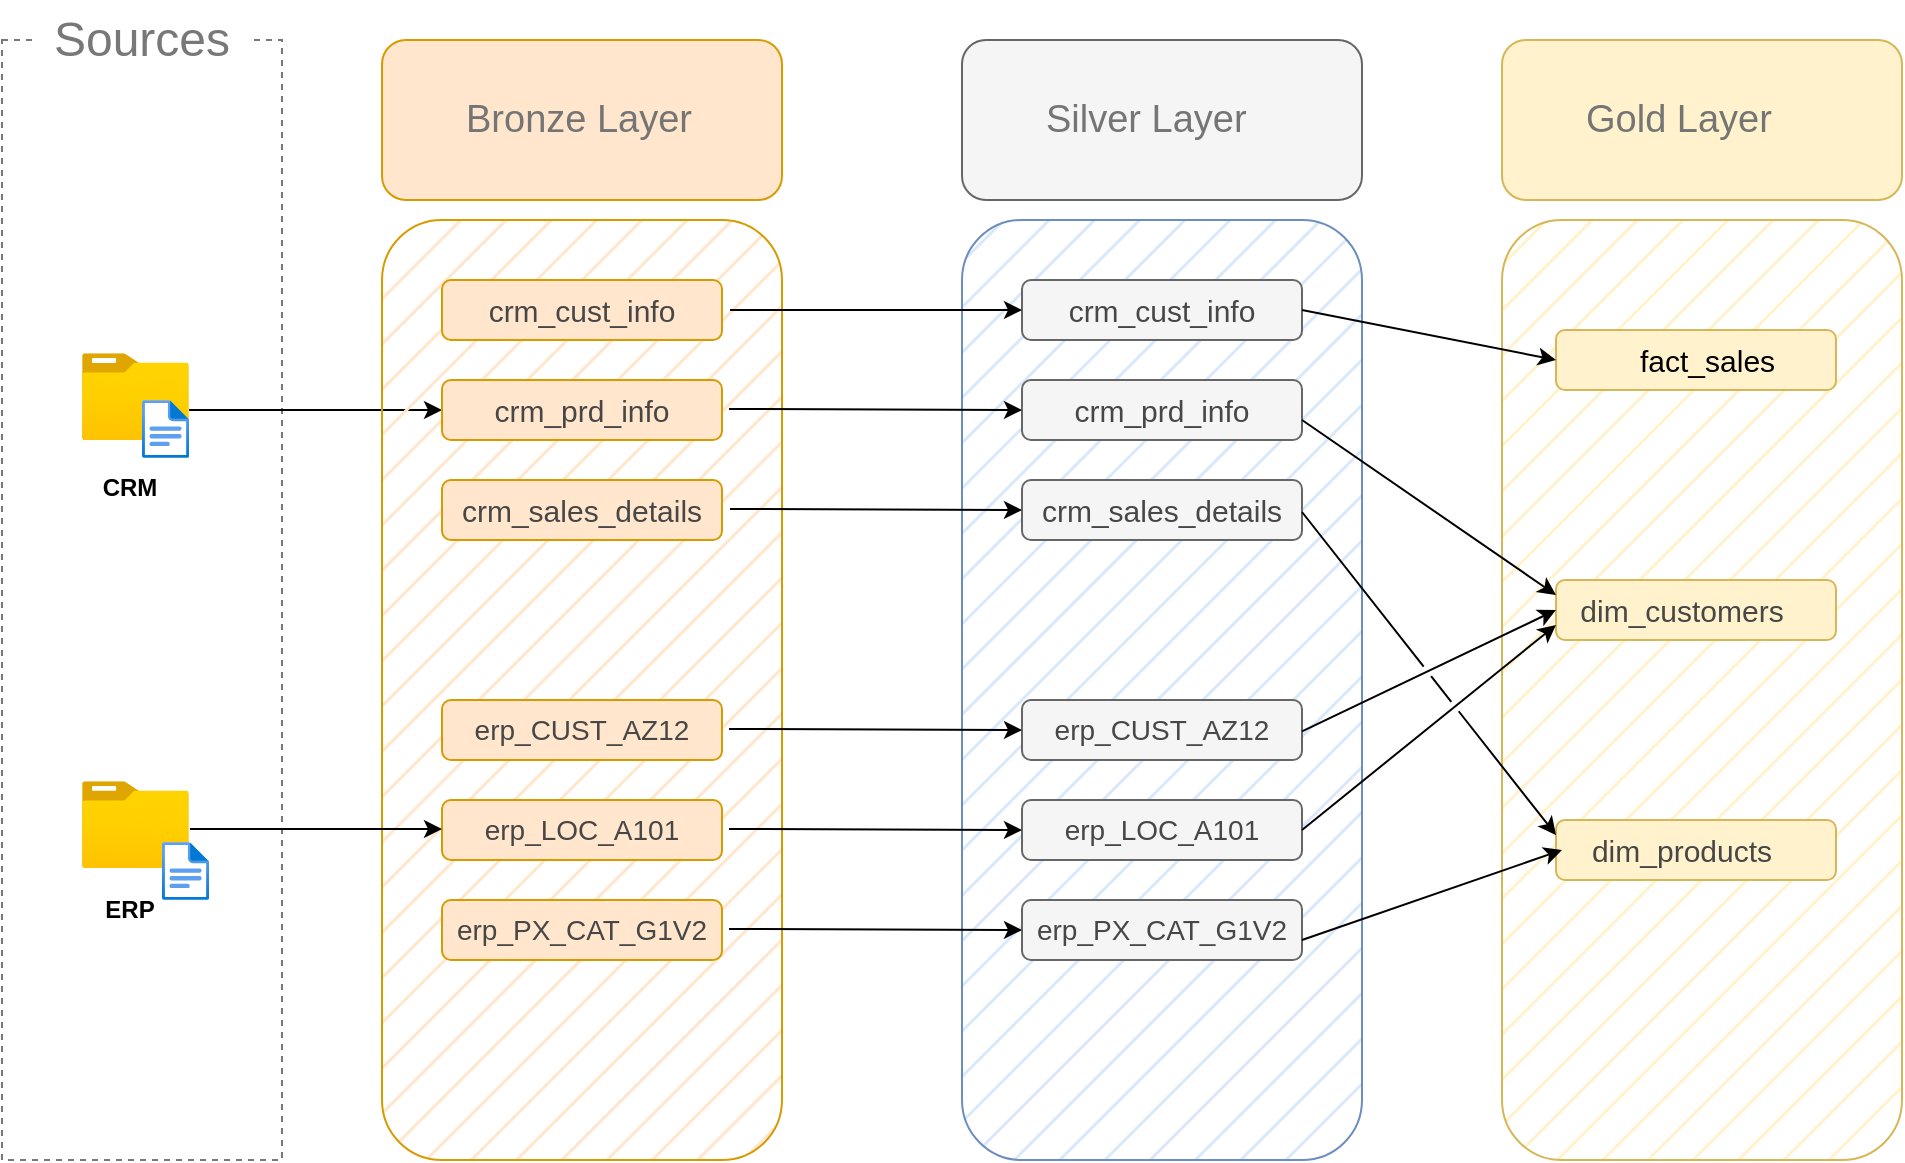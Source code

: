 <mxfile version="26.2.2">
  <diagram name="Page-1" id="bw5HR7CjsuvUzGu2_02q">
    <mxGraphModel dx="1115" dy="861" grid="1" gridSize="10" guides="1" tooltips="1" connect="1" arrows="1" fold="1" page="1" pageScale="1" pageWidth="827" pageHeight="1169" math="0" shadow="0">
      <root>
        <mxCell id="0" />
        <mxCell id="1" parent="0" />
        <mxCell id="AjTUZmJbDVveaUUCRkhq-2" value="" style="rounded=0;whiteSpace=wrap;html=1;dashed=1;strokeColor=light-dark(#787878, #ededed);" parent="1" vertex="1">
          <mxGeometry x="50" y="200" width="140" height="560" as="geometry" />
        </mxCell>
        <mxCell id="AjTUZmJbDVveaUUCRkhq-3" value="&lt;font style=&quot;color: light-dark(rgb(120, 120, 120), rgb(237, 237, 237));&quot;&gt;Sources&lt;/font&gt;" style="text;html=1;align=center;verticalAlign=middle;whiteSpace=wrap;rounded=0;fontSize=24;strokeColor=none;fillColor=default;" parent="1" vertex="1">
          <mxGeometry x="65" y="180" width="110" height="40" as="geometry" />
        </mxCell>
        <mxCell id="AjTUZmJbDVveaUUCRkhq-4" value="" style="image;aspect=fixed;html=1;points=[];align=center;fontSize=12;image=img/lib/azure2/general/Folder_Blank.svg;" parent="1" vertex="1">
          <mxGeometry x="90" y="570.65" width="53.41" height="43.35" as="geometry" />
        </mxCell>
        <mxCell id="AjTUZmJbDVveaUUCRkhq-5" value="" style="image;aspect=fixed;html=1;points=[];align=center;fontSize=12;image=img/lib/azure2/general/Folder_Blank.svg;" parent="1" vertex="1">
          <mxGeometry x="90" y="356.66" width="53.41" height="43.34" as="geometry" />
        </mxCell>
        <mxCell id="AjTUZmJbDVveaUUCRkhq-29" value="" style="edgeStyle=orthogonalEdgeStyle;rounded=0;orthogonalLoop=1;jettySize=auto;html=1;entryX=0;entryY=0.5;entryDx=0;entryDy=0;" parent="1" source="AjTUZmJbDVveaUUCRkhq-6" target="AjTUZmJbDVveaUUCRkhq-14" edge="1">
          <mxGeometry relative="1" as="geometry">
            <Array as="points">
              <mxPoint x="210" y="385" />
              <mxPoint x="210" y="385" />
            </Array>
          </mxGeometry>
        </mxCell>
        <mxCell id="AjTUZmJbDVveaUUCRkhq-6" value="" style="image;aspect=fixed;html=1;points=[];align=center;fontSize=12;image=img/lib/azure2/general/File.svg;" parent="1" vertex="1">
          <mxGeometry x="120" y="380" width="23.54" height="29" as="geometry" />
        </mxCell>
        <mxCell id="AjTUZmJbDVveaUUCRkhq-7" value="" style="image;aspect=fixed;html=1;points=[];align=center;fontSize=12;image=img/lib/azure2/general/File.svg;" parent="1" vertex="1">
          <mxGeometry x="130" y="601" width="23.54" height="29" as="geometry" />
        </mxCell>
        <mxCell id="AjTUZmJbDVveaUUCRkhq-8" value="&lt;b&gt;CRM&lt;/b&gt;" style="text;html=1;align=center;verticalAlign=middle;whiteSpace=wrap;rounded=0;" parent="1" vertex="1">
          <mxGeometry x="83.54" y="409" width="60" height="30" as="geometry" />
        </mxCell>
        <mxCell id="AjTUZmJbDVveaUUCRkhq-10" value="&lt;b&gt;ERP&lt;/b&gt;" style="text;html=1;align=center;verticalAlign=middle;whiteSpace=wrap;rounded=0;" parent="1" vertex="1">
          <mxGeometry x="83.54" y="620" width="60" height="30" as="geometry" />
        </mxCell>
        <mxCell id="AjTUZmJbDVveaUUCRkhq-11" value="" style="rounded=1;whiteSpace=wrap;html=1;fillColor=#ffe6cc;strokeColor=#d79b00;fillStyle=hatch;" parent="1" vertex="1">
          <mxGeometry x="240" y="290" width="200" height="470" as="geometry" />
        </mxCell>
        <mxCell id="AjTUZmJbDVveaUUCRkhq-12" value="&lt;blockquote style=&quot;margin: 0 0 0 40px; border: none; padding: 0px;&quot;&gt;&lt;font style=&quot;font-size: 19px; color: light-dark(rgb(117, 117, 117), rgb(237, 237, 237));&quot;&gt;Bronze Layer&lt;/font&gt;&lt;/blockquote&gt;" style="rounded=1;whiteSpace=wrap;html=1;fillColor=#ffe6cc;strokeColor=#d79b00;fillStyle=auto;align=left;" parent="1" vertex="1">
          <mxGeometry x="240" y="200" width="200" height="80" as="geometry" />
        </mxCell>
        <mxCell id="AjTUZmJbDVveaUUCRkhq-13" value="&lt;blockquote style=&quot;margin: 0 0 0 40px; border: none; padding: 0px;&quot;&gt;&lt;br&gt;&lt;/blockquote&gt;" style="rounded=1;whiteSpace=wrap;html=1;fillColor=#ffe6cc;strokeColor=#d79b00;fillStyle=auto;align=left;" parent="1" vertex="1">
          <mxGeometry x="270" y="320" width="140" height="30" as="geometry" />
        </mxCell>
        <mxCell id="AjTUZmJbDVveaUUCRkhq-14" value="&lt;blockquote style=&quot;margin: 0 0 0 40px; border: none; padding: 0px;&quot;&gt;&lt;br&gt;&lt;/blockquote&gt;" style="rounded=1;whiteSpace=wrap;html=1;fillColor=#ffe6cc;strokeColor=#d79b00;fillStyle=auto;align=left;" parent="1" vertex="1">
          <mxGeometry x="270" y="370" width="140" height="30" as="geometry" />
        </mxCell>
        <mxCell id="AjTUZmJbDVveaUUCRkhq-15" value="&lt;blockquote style=&quot;margin: 0 0 0 40px; border: none; padding: 0px;&quot;&gt;&lt;br&gt;&lt;/blockquote&gt;" style="rounded=1;whiteSpace=wrap;html=1;fillColor=#ffe6cc;strokeColor=#d79b00;fillStyle=auto;align=left;" parent="1" vertex="1">
          <mxGeometry x="270" y="420" width="140" height="30" as="geometry" />
        </mxCell>
        <mxCell id="AjTUZmJbDVveaUUCRkhq-16" value="&lt;blockquote style=&quot;margin: 0 0 0 40px; border: none; padding: 0px;&quot;&gt;&lt;br&gt;&lt;/blockquote&gt;" style="rounded=1;whiteSpace=wrap;html=1;fillColor=#ffe6cc;strokeColor=#d79b00;fillStyle=auto;align=left;" parent="1" vertex="1">
          <mxGeometry x="270" y="630" width="140" height="30" as="geometry" />
        </mxCell>
        <mxCell id="AjTUZmJbDVveaUUCRkhq-17" value="&lt;blockquote style=&quot;margin: 0 0 0 40px; border: none; padding: 0px;&quot;&gt;&lt;br&gt;&lt;/blockquote&gt;" style="rounded=1;whiteSpace=wrap;html=1;fillColor=#ffe6cc;strokeColor=#d79b00;fillStyle=auto;align=left;" parent="1" vertex="1">
          <mxGeometry x="270" y="580" width="140" height="30" as="geometry" />
        </mxCell>
        <mxCell id="AjTUZmJbDVveaUUCRkhq-18" value="&lt;blockquote style=&quot;margin: 0 0 0 40px; border: none; padding: 0px;&quot;&gt;&lt;br&gt;&lt;/blockquote&gt;" style="rounded=1;whiteSpace=wrap;html=1;fillColor=#ffe6cc;strokeColor=#d79b00;fillStyle=auto;align=left;" parent="1" vertex="1">
          <mxGeometry x="270" y="530" width="140" height="30" as="geometry" />
        </mxCell>
        <mxCell id="AjTUZmJbDVveaUUCRkhq-19" value="&lt;font style=&quot;font-size: 15px; color: light-dark(rgb(71, 71, 71), rgb(237, 237, 237));&quot;&gt;crm_cust_info&lt;/font&gt;" style="text;html=1;align=center;verticalAlign=middle;whiteSpace=wrap;rounded=0;" parent="1" vertex="1">
          <mxGeometry x="290" y="325" width="100" height="20" as="geometry" />
        </mxCell>
        <mxCell id="AjTUZmJbDVveaUUCRkhq-21" value="&lt;font style=&quot;font-size: 15px; color: light-dark(rgb(71, 71, 71), rgb(237, 237, 237));&quot;&gt;crm_prd_info&lt;/font&gt;" style="text;html=1;align=center;verticalAlign=middle;whiteSpace=wrap;rounded=0;" parent="1" vertex="1">
          <mxGeometry x="290" y="370" width="100" height="30" as="geometry" />
        </mxCell>
        <mxCell id="AjTUZmJbDVveaUUCRkhq-22" value="&lt;font style=&quot;font-size: 15px; color: light-dark(rgb(71, 71, 71), rgb(237, 237, 237));&quot;&gt;crm_sales_details&lt;/font&gt;" style="text;html=1;align=center;verticalAlign=middle;whiteSpace=wrap;rounded=0;" parent="1" vertex="1">
          <mxGeometry x="280" y="420" width="120" height="30" as="geometry" />
        </mxCell>
        <mxCell id="AjTUZmJbDVveaUUCRkhq-24" value="&lt;font style=&quot;color: light-dark(rgb(71, 71, 71), rgb(237, 237, 237)); font-size: 14px;&quot;&gt;erp_PX_CAT_G1V2&lt;/font&gt;" style="text;html=1;align=center;verticalAlign=middle;whiteSpace=wrap;rounded=0;" parent="1" vertex="1">
          <mxGeometry x="280" y="630" width="120" height="30" as="geometry" />
        </mxCell>
        <mxCell id="AjTUZmJbDVveaUUCRkhq-25" value="&lt;font style=&quot;color: light-dark(rgb(71, 71, 71), rgb(237, 237, 237)); font-size: 14px;&quot;&gt;erp_LOC_A101&lt;/font&gt;" style="text;html=1;align=center;verticalAlign=middle;whiteSpace=wrap;rounded=0;" parent="1" vertex="1">
          <mxGeometry x="280" y="580" width="120" height="30" as="geometry" />
        </mxCell>
        <mxCell id="AjTUZmJbDVveaUUCRkhq-26" value="&lt;font style=&quot;color: light-dark(rgb(71, 71, 71), rgb(237, 237, 237)); font-size: 14px;&quot;&gt;erp_CUST_AZ12&lt;/font&gt;" style="text;html=1;align=center;verticalAlign=middle;whiteSpace=wrap;rounded=0;" parent="1" vertex="1">
          <mxGeometry x="280" y="530" width="120" height="30" as="geometry" />
        </mxCell>
        <mxCell id="AjTUZmJbDVveaUUCRkhq-35" value="" style="edgeStyle=orthogonalEdgeStyle;rounded=0;orthogonalLoop=1;jettySize=auto;html=1;entryX=0;entryY=0.5;entryDx=0;entryDy=0;" parent="1" edge="1">
          <mxGeometry relative="1" as="geometry">
            <mxPoint x="144" y="594.5" as="sourcePoint" />
            <mxPoint x="270" y="594.5" as="targetPoint" />
            <Array as="points">
              <mxPoint x="210" y="594.5" />
              <mxPoint x="210" y="594.5" />
            </Array>
          </mxGeometry>
        </mxCell>
        <mxCell id="3tly6eM19KEWcBhfWekc-1" value="&lt;blockquote style=&quot;margin: 0 0 0 40px; border: none; padding: 0px;&quot;&gt;&lt;font style=&quot;font-size: 19px; color: light-dark(rgb(117, 117, 117), rgb(237, 237, 237));&quot;&gt;Silver Layer&lt;/font&gt;&lt;/blockquote&gt;" style="rounded=1;whiteSpace=wrap;html=1;fillColor=#f5f5f5;strokeColor=#666666;fillStyle=auto;align=left;fontColor=#333333;" parent="1" vertex="1">
          <mxGeometry x="530" y="200" width="200" height="80" as="geometry" />
        </mxCell>
        <mxCell id="3tly6eM19KEWcBhfWekc-14" value="" style="rounded=1;whiteSpace=wrap;html=1;fillColor=#dae8fc;strokeColor=#6c8ebf;fillStyle=hatch;" parent="1" vertex="1">
          <mxGeometry x="530" y="290" width="200" height="470" as="geometry" />
        </mxCell>
        <mxCell id="3tly6eM19KEWcBhfWekc-27" value="&lt;blockquote style=&quot;margin: 0 0 0 40px; border: none; padding: 0px;&quot;&gt;&lt;br&gt;&lt;/blockquote&gt;" style="rounded=1;whiteSpace=wrap;html=1;fillColor=#f5f5f5;strokeColor=#666666;fillStyle=auto;align=left;fontColor=#333333;" parent="1" vertex="1">
          <mxGeometry x="560" y="320" width="140" height="30" as="geometry" />
        </mxCell>
        <mxCell id="3tly6eM19KEWcBhfWekc-28" value="&lt;blockquote style=&quot;margin: 0 0 0 40px; border: none; padding: 0px;&quot;&gt;&lt;br&gt;&lt;/blockquote&gt;" style="rounded=1;whiteSpace=wrap;html=1;fillColor=#f5f5f5;strokeColor=#666666;fillStyle=auto;align=left;fontColor=#333333;" parent="1" vertex="1">
          <mxGeometry x="560" y="370" width="140" height="30" as="geometry" />
        </mxCell>
        <mxCell id="3tly6eM19KEWcBhfWekc-29" value="&lt;blockquote style=&quot;margin: 0 0 0 40px; border: none; padding: 0px;&quot;&gt;&lt;br&gt;&lt;/blockquote&gt;" style="rounded=1;whiteSpace=wrap;html=1;fillColor=#f5f5f5;strokeColor=#666666;fillStyle=auto;align=left;fontColor=#333333;" parent="1" vertex="1">
          <mxGeometry x="560" y="420" width="140" height="30" as="geometry" />
        </mxCell>
        <mxCell id="3tly6eM19KEWcBhfWekc-30" value="&lt;blockquote style=&quot;margin: 0 0 0 40px; border: none; padding: 0px;&quot;&gt;&lt;br&gt;&lt;/blockquote&gt;" style="rounded=1;whiteSpace=wrap;html=1;fillColor=#f5f5f5;strokeColor=#666666;fillStyle=auto;align=left;fontColor=#333333;" parent="1" vertex="1">
          <mxGeometry x="560" y="630" width="140" height="30" as="geometry" />
        </mxCell>
        <mxCell id="3tly6eM19KEWcBhfWekc-31" value="&lt;blockquote style=&quot;margin: 0 0 0 40px; border: none; padding: 0px;&quot;&gt;&lt;br&gt;&lt;/blockquote&gt;" style="rounded=1;whiteSpace=wrap;html=1;fillColor=#f5f5f5;strokeColor=#666666;fillStyle=auto;align=left;fontColor=#333333;" parent="1" vertex="1">
          <mxGeometry x="560" y="580" width="140" height="30" as="geometry" />
        </mxCell>
        <mxCell id="3tly6eM19KEWcBhfWekc-32" value="&lt;blockquote style=&quot;margin: 0 0 0 40px; border: none; padding: 0px;&quot;&gt;&lt;br&gt;&lt;/blockquote&gt;" style="rounded=1;whiteSpace=wrap;html=1;fillColor=#f5f5f5;strokeColor=#666666;fillStyle=auto;align=left;fontColor=#333333;" parent="1" vertex="1">
          <mxGeometry x="560" y="530" width="140" height="30" as="geometry" />
        </mxCell>
        <mxCell id="3tly6eM19KEWcBhfWekc-33" value="&lt;font style=&quot;font-size: 15px; color: light-dark(rgb(71, 71, 71), rgb(237, 237, 237));&quot;&gt;crm_cust_info&lt;/font&gt;" style="text;html=1;align=center;verticalAlign=middle;whiteSpace=wrap;rounded=0;" parent="1" vertex="1">
          <mxGeometry x="580" y="325" width="100" height="20" as="geometry" />
        </mxCell>
        <mxCell id="3tly6eM19KEWcBhfWekc-34" value="&lt;font style=&quot;font-size: 15px; color: light-dark(rgb(71, 71, 71), rgb(237, 237, 237));&quot;&gt;crm_prd_info&lt;/font&gt;" style="text;html=1;align=center;verticalAlign=middle;whiteSpace=wrap;rounded=0;" parent="1" vertex="1">
          <mxGeometry x="580" y="370" width="100" height="30" as="geometry" />
        </mxCell>
        <mxCell id="3tly6eM19KEWcBhfWekc-36" value="&lt;font style=&quot;color: light-dark(rgb(71, 71, 71), rgb(237, 237, 237)); font-size: 14px;&quot;&gt;erp_PX_CAT_G1V2&lt;/font&gt;" style="text;html=1;align=center;verticalAlign=middle;whiteSpace=wrap;rounded=0;" parent="1" vertex="1">
          <mxGeometry x="570" y="630" width="120" height="30" as="geometry" />
        </mxCell>
        <mxCell id="3tly6eM19KEWcBhfWekc-37" value="&lt;font style=&quot;color: light-dark(rgb(71, 71, 71), rgb(237, 237, 237)); font-size: 14px;&quot;&gt;erp_LOC_A101&lt;/font&gt;" style="text;html=1;align=center;verticalAlign=middle;whiteSpace=wrap;rounded=0;" parent="1" vertex="1">
          <mxGeometry x="570" y="580" width="120" height="30" as="geometry" />
        </mxCell>
        <mxCell id="3tly6eM19KEWcBhfWekc-38" value="&lt;font style=&quot;color: light-dark(rgb(71, 71, 71), rgb(237, 237, 237)); font-size: 14px;&quot;&gt;erp_CUST_AZ12&lt;/font&gt;" style="text;html=1;align=center;verticalAlign=middle;whiteSpace=wrap;rounded=0;" parent="1" vertex="1">
          <mxGeometry x="570" y="530" width="120" height="30" as="geometry" />
        </mxCell>
        <mxCell id="3tly6eM19KEWcBhfWekc-39" value="&lt;font style=&quot;font-size: 15px; color: light-dark(rgb(71, 71, 71), rgb(237, 237, 237));&quot;&gt;crm_sales_details&lt;/font&gt;" style="text;html=1;align=center;verticalAlign=middle;whiteSpace=wrap;rounded=0;" parent="1" vertex="1">
          <mxGeometry x="570" y="420" width="120" height="30" as="geometry" />
        </mxCell>
        <mxCell id="HO2WPKc4sr4KZdbYSBco-4" value="" style="endArrow=classic;html=1;rounded=0;entryX=0;entryY=0.5;entryDx=0;entryDy=0;" parent="1" target="3tly6eM19KEWcBhfWekc-27" edge="1">
          <mxGeometry width="50" height="50" relative="1" as="geometry">
            <mxPoint x="414" y="335" as="sourcePoint" />
            <mxPoint x="464" y="290" as="targetPoint" />
          </mxGeometry>
        </mxCell>
        <mxCell id="HO2WPKc4sr4KZdbYSBco-5" value="" style="endArrow=classic;html=1;rounded=0;entryX=0;entryY=0.5;entryDx=0;entryDy=0;" parent="1" edge="1" target="3tly6eM19KEWcBhfWekc-28">
          <mxGeometry width="50" height="50" relative="1" as="geometry">
            <mxPoint x="413.5" y="384.5" as="sourcePoint" />
            <mxPoint x="509.5" y="384.5" as="targetPoint" />
          </mxGeometry>
        </mxCell>
        <mxCell id="HO2WPKc4sr4KZdbYSBco-6" value="" style="endArrow=classic;html=1;rounded=0;entryX=0;entryY=0.5;entryDx=0;entryDy=0;" parent="1" edge="1" target="3tly6eM19KEWcBhfWekc-29">
          <mxGeometry width="50" height="50" relative="1" as="geometry">
            <mxPoint x="414" y="434.5" as="sourcePoint" />
            <mxPoint x="510" y="434.5" as="targetPoint" />
          </mxGeometry>
        </mxCell>
        <mxCell id="HO2WPKc4sr4KZdbYSBco-7" value="" style="endArrow=classic;html=1;rounded=0;entryX=0;entryY=0.5;entryDx=0;entryDy=0;" parent="1" edge="1" target="3tly6eM19KEWcBhfWekc-32">
          <mxGeometry width="50" height="50" relative="1" as="geometry">
            <mxPoint x="413.5" y="544.5" as="sourcePoint" />
            <mxPoint x="509.5" y="544.5" as="targetPoint" />
          </mxGeometry>
        </mxCell>
        <mxCell id="HO2WPKc4sr4KZdbYSBco-8" value="" style="endArrow=classic;html=1;rounded=0;entryX=0;entryY=0.5;entryDx=0;entryDy=0;" parent="1" edge="1" target="3tly6eM19KEWcBhfWekc-31">
          <mxGeometry width="50" height="50" relative="1" as="geometry">
            <mxPoint x="413.5" y="594.5" as="sourcePoint" />
            <mxPoint x="509.5" y="594.5" as="targetPoint" />
          </mxGeometry>
        </mxCell>
        <mxCell id="HO2WPKc4sr4KZdbYSBco-9" value="" style="endArrow=classic;html=1;rounded=0;entryX=0;entryY=0.5;entryDx=0;entryDy=0;" parent="1" edge="1" target="3tly6eM19KEWcBhfWekc-30">
          <mxGeometry width="50" height="50" relative="1" as="geometry">
            <mxPoint x="413.5" y="644.5" as="sourcePoint" />
            <mxPoint x="509.5" y="644.5" as="targetPoint" />
          </mxGeometry>
        </mxCell>
        <mxCell id="nBNJgqtIu-nhrXZQP4if-15" value="&lt;blockquote style=&quot;margin: 0 0 0 40px; border: none; padding: 0px;&quot;&gt;&lt;font style=&quot;font-size: 19px; color: light-dark(rgb(117, 117, 117), rgb(237, 237, 237));&quot;&gt;Gold Layer&lt;/font&gt;&lt;/blockquote&gt;" style="rounded=1;whiteSpace=wrap;html=1;fillColor=#fff2cc;strokeColor=#d6b656;fillStyle=auto;align=left;" vertex="1" parent="1">
          <mxGeometry x="800" y="200" width="200" height="80" as="geometry" />
        </mxCell>
        <mxCell id="nBNJgqtIu-nhrXZQP4if-16" value="" style="rounded=1;whiteSpace=wrap;html=1;fillColor=#fff2cc;strokeColor=#d6b656;fillStyle=hatch;" vertex="1" parent="1">
          <mxGeometry x="800" y="290" width="200" height="470" as="geometry" />
        </mxCell>
        <mxCell id="nBNJgqtIu-nhrXZQP4if-18" value="&lt;blockquote style=&quot;margin: 0 0 0 40px; border: none; padding: 0px;&quot;&gt;&lt;br&gt;&lt;/blockquote&gt;" style="rounded=1;whiteSpace=wrap;html=1;fillColor=#fff2cc;strokeColor=#d6b656;fillStyle=auto;align=left;" vertex="1" parent="1">
          <mxGeometry x="827" y="470" width="140" height="30" as="geometry" />
        </mxCell>
        <mxCell id="nBNJgqtIu-nhrXZQP4if-19" value="&lt;blockquote style=&quot;margin: 0 0 0 40px; border: none; padding: 0px;&quot;&gt;&lt;br&gt;&lt;/blockquote&gt;" style="rounded=1;whiteSpace=wrap;html=1;fillColor=#fff2cc;strokeColor=#d6b656;fillStyle=auto;align=left;" vertex="1" parent="1">
          <mxGeometry x="827" y="590" width="140" height="30" as="geometry" />
        </mxCell>
        <mxCell id="nBNJgqtIu-nhrXZQP4if-24" value="&lt;font style=&quot;font-size: 15px; color: light-dark(rgb(71, 71, 71), rgb(237, 237, 237));&quot;&gt;dim_customers&lt;/font&gt;" style="text;html=1;align=center;verticalAlign=middle;whiteSpace=wrap;rounded=0;" vertex="1" parent="1">
          <mxGeometry x="840" y="470" width="100" height="30" as="geometry" />
        </mxCell>
        <mxCell id="nBNJgqtIu-nhrXZQP4if-28" value="&lt;font style=&quot;font-size: 15px; color: light-dark(rgb(71, 71, 71), rgb(237, 237, 237));&quot;&gt;dim_products&lt;/font&gt;" style="text;html=1;align=center;verticalAlign=middle;whiteSpace=wrap;rounded=0;" vertex="1" parent="1">
          <mxGeometry x="830" y="590" width="120" height="30" as="geometry" />
        </mxCell>
        <mxCell id="nBNJgqtIu-nhrXZQP4if-31" value="&lt;blockquote style=&quot;margin: 0 0 0 40px; border: none; padding: 0px;&quot;&gt;&lt;font style=&quot;font-size: 15px;&quot;&gt;fact_sales&lt;/font&gt;&lt;/blockquote&gt;" style="rounded=1;whiteSpace=wrap;html=1;fillColor=#fff2cc;strokeColor=#d6b656;fillStyle=auto;align=left;" vertex="1" parent="1">
          <mxGeometry x="827" y="345" width="140" height="30" as="geometry" />
        </mxCell>
        <mxCell id="nBNJgqtIu-nhrXZQP4if-32" value="" style="endArrow=classic;html=1;rounded=0;exitX=1;exitY=0.5;exitDx=0;exitDy=0;" edge="1" parent="1" source="3tly6eM19KEWcBhfWekc-27">
          <mxGeometry width="50" height="50" relative="1" as="geometry">
            <mxPoint x="777" y="410" as="sourcePoint" />
            <mxPoint x="827" y="360" as="targetPoint" />
          </mxGeometry>
        </mxCell>
        <mxCell id="nBNJgqtIu-nhrXZQP4if-33" value="" style="endArrow=classic;html=1;rounded=0;exitX=1;exitY=0.5;exitDx=0;exitDy=0;entryX=0;entryY=0.25;entryDx=0;entryDy=0;jumpStyle=gap;" edge="1" parent="1" target="nBNJgqtIu-nhrXZQP4if-18">
          <mxGeometry width="50" height="50" relative="1" as="geometry">
            <mxPoint x="700" y="390" as="sourcePoint" />
            <mxPoint x="827" y="415" as="targetPoint" />
          </mxGeometry>
        </mxCell>
        <mxCell id="nBNJgqtIu-nhrXZQP4if-34" value="" style="endArrow=classic;html=1;rounded=0;exitX=1;exitY=0.5;exitDx=0;exitDy=0;entryX=0;entryY=0.5;entryDx=0;entryDy=0;jumpStyle=gap;" edge="1" parent="1" target="nBNJgqtIu-nhrXZQP4if-18">
          <mxGeometry width="50" height="50" relative="1" as="geometry">
            <mxPoint x="700" y="545.65" as="sourcePoint" />
            <mxPoint x="820" y="490" as="targetPoint" />
          </mxGeometry>
        </mxCell>
        <mxCell id="nBNJgqtIu-nhrXZQP4if-35" value="" style="endArrow=classic;html=1;rounded=0;exitX=1;exitY=0.5;exitDx=0;exitDy=0;entryX=0;entryY=0.75;entryDx=0;entryDy=0;jumpStyle=gap;" edge="1" parent="1" target="nBNJgqtIu-nhrXZQP4if-18">
          <mxGeometry width="50" height="50" relative="1" as="geometry">
            <mxPoint x="700" y="595" as="sourcePoint" />
            <mxPoint x="827" y="620" as="targetPoint" />
          </mxGeometry>
        </mxCell>
        <mxCell id="nBNJgqtIu-nhrXZQP4if-36" value="" style="endArrow=classic;html=1;rounded=0;exitX=1;exitY=0.5;exitDx=0;exitDy=0;entryX=0;entryY=0.5;entryDx=0;entryDy=0;jumpStyle=gap;" edge="1" parent="1" target="nBNJgqtIu-nhrXZQP4if-28">
          <mxGeometry width="50" height="50" relative="1" as="geometry">
            <mxPoint x="700" y="650" as="sourcePoint" />
            <mxPoint x="827" y="548" as="targetPoint" />
          </mxGeometry>
        </mxCell>
        <mxCell id="nBNJgqtIu-nhrXZQP4if-38" value="" style="endArrow=classic;html=1;rounded=0;exitX=1;exitY=0.5;exitDx=0;exitDy=0;entryX=0;entryY=0.25;entryDx=0;entryDy=0;jumpStyle=gap;" edge="1" parent="1" target="nBNJgqtIu-nhrXZQP4if-19">
          <mxGeometry width="50" height="50" relative="1" as="geometry">
            <mxPoint x="700" y="436" as="sourcePoint" />
            <mxPoint x="827" y="524" as="targetPoint" />
          </mxGeometry>
        </mxCell>
      </root>
    </mxGraphModel>
  </diagram>
</mxfile>
